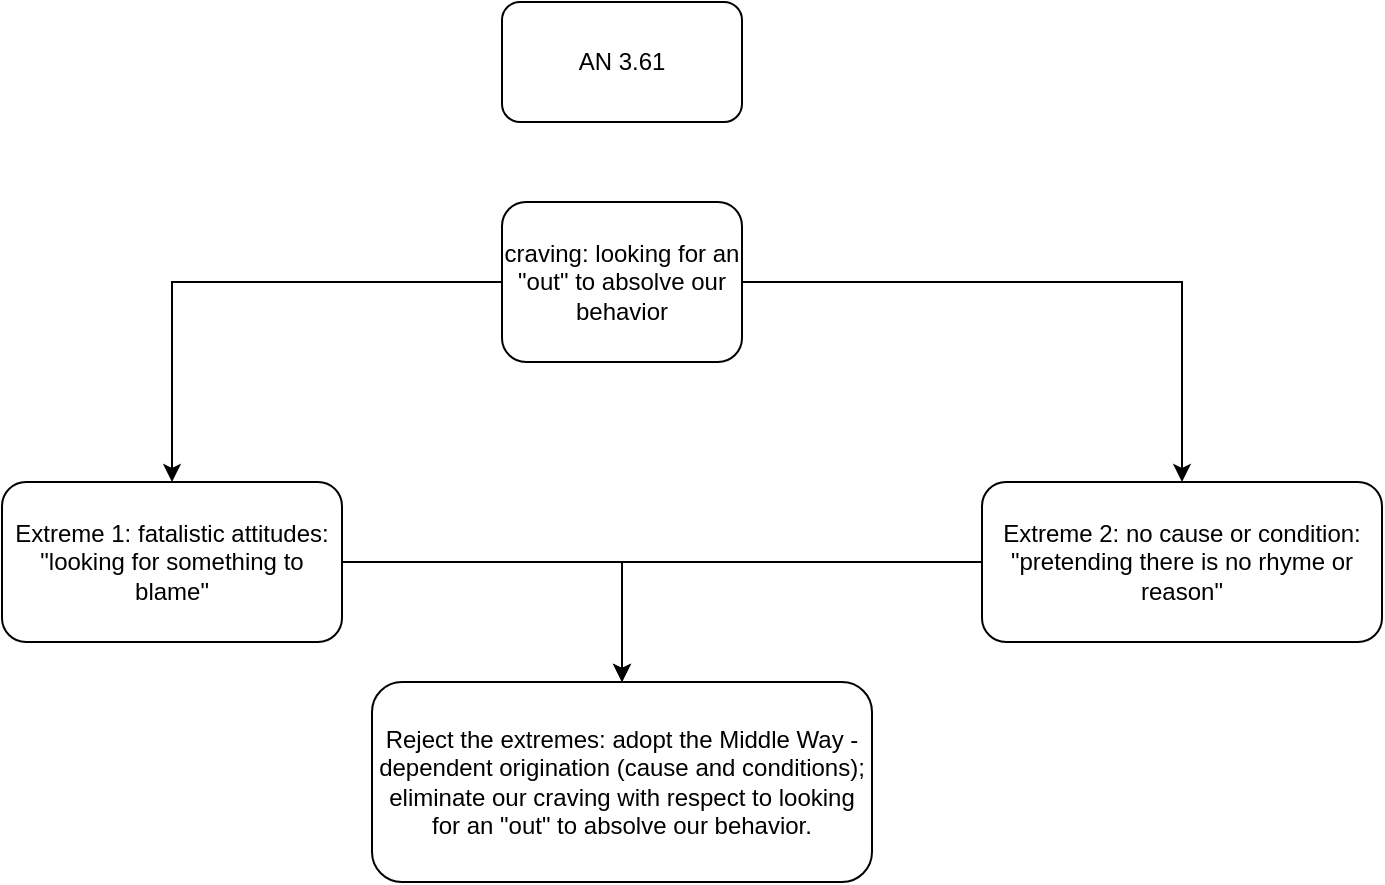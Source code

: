 <mxfile version="27.1.6">
  <diagram id="C5RBs43oDa-KdzZeNtuy" name="Page-1">
    <mxGraphModel dx="1338" dy="786" grid="1" gridSize="10" guides="1" tooltips="1" connect="1" arrows="1" fold="1" page="1" pageScale="1" pageWidth="827" pageHeight="1169" math="0" shadow="0">
      <root>
        <mxCell id="WIyWlLk6GJQsqaUBKTNV-0" />
        <mxCell id="WIyWlLk6GJQsqaUBKTNV-1" parent="WIyWlLk6GJQsqaUBKTNV-0" />
        <mxCell id="-O7GP7ibDNwJC8hfA5wT-12" style="edgeStyle=orthogonalEdgeStyle;rounded=0;orthogonalLoop=1;jettySize=auto;html=1;entryX=0.5;entryY=0;entryDx=0;entryDy=0;" edge="1" parent="WIyWlLk6GJQsqaUBKTNV-1" source="WIyWlLk6GJQsqaUBKTNV-3" target="-O7GP7ibDNwJC8hfA5wT-2">
          <mxGeometry relative="1" as="geometry" />
        </mxCell>
        <mxCell id="-O7GP7ibDNwJC8hfA5wT-13" style="edgeStyle=orthogonalEdgeStyle;rounded=0;orthogonalLoop=1;jettySize=auto;html=1;entryX=0.5;entryY=0;entryDx=0;entryDy=0;" edge="1" parent="WIyWlLk6GJQsqaUBKTNV-1" source="WIyWlLk6GJQsqaUBKTNV-3" target="-O7GP7ibDNwJC8hfA5wT-3">
          <mxGeometry relative="1" as="geometry" />
        </mxCell>
        <mxCell id="WIyWlLk6GJQsqaUBKTNV-3" value="&lt;div&gt;craving: looking for an &quot;out&quot; to absolve our behavior&lt;/div&gt;" style="rounded=1;whiteSpace=wrap;html=1;fontSize=12;glass=0;strokeWidth=1;shadow=0;" parent="WIyWlLk6GJQsqaUBKTNV-1" vertex="1">
          <mxGeometry x="320" y="120" width="120" height="80" as="geometry" />
        </mxCell>
        <mxCell id="-O7GP7ibDNwJC8hfA5wT-10" style="edgeStyle=orthogonalEdgeStyle;rounded=0;orthogonalLoop=1;jettySize=auto;html=1;" edge="1" parent="WIyWlLk6GJQsqaUBKTNV-1" source="-O7GP7ibDNwJC8hfA5wT-2" target="-O7GP7ibDNwJC8hfA5wT-8">
          <mxGeometry relative="1" as="geometry" />
        </mxCell>
        <mxCell id="-O7GP7ibDNwJC8hfA5wT-2" value="Extreme 1: fatalistic attitudes: &quot;looking for something to blame&quot;" style="rounded=1;whiteSpace=wrap;html=1;" vertex="1" parent="WIyWlLk6GJQsqaUBKTNV-1">
          <mxGeometry x="70" y="260" width="170" height="80" as="geometry" />
        </mxCell>
        <mxCell id="-O7GP7ibDNwJC8hfA5wT-9" style="edgeStyle=orthogonalEdgeStyle;rounded=0;orthogonalLoop=1;jettySize=auto;html=1;" edge="1" parent="WIyWlLk6GJQsqaUBKTNV-1" source="-O7GP7ibDNwJC8hfA5wT-3" target="-O7GP7ibDNwJC8hfA5wT-8">
          <mxGeometry relative="1" as="geometry" />
        </mxCell>
        <mxCell id="-O7GP7ibDNwJC8hfA5wT-3" value="Extreme 2: no cause or condition: &quot;pretending there is no rhyme or reason&quot;" style="rounded=1;whiteSpace=wrap;html=1;" vertex="1" parent="WIyWlLk6GJQsqaUBKTNV-1">
          <mxGeometry x="560" y="260" width="200" height="80" as="geometry" />
        </mxCell>
        <mxCell id="-O7GP7ibDNwJC8hfA5wT-8" value="Reject the extremes: adopt the Middle Way - dependent origination (cause and conditions); eliminate our craving with respect to looking for an &quot;out&quot; to absolve our behavior." style="rounded=1;whiteSpace=wrap;html=1;" vertex="1" parent="WIyWlLk6GJQsqaUBKTNV-1">
          <mxGeometry x="255" y="360" width="250" height="100" as="geometry" />
        </mxCell>
        <mxCell id="-O7GP7ibDNwJC8hfA5wT-11" value="AN 3.61" style="rounded=1;whiteSpace=wrap;html=1;" vertex="1" parent="WIyWlLk6GJQsqaUBKTNV-1">
          <mxGeometry x="320" y="20" width="120" height="60" as="geometry" />
        </mxCell>
      </root>
    </mxGraphModel>
  </diagram>
</mxfile>
